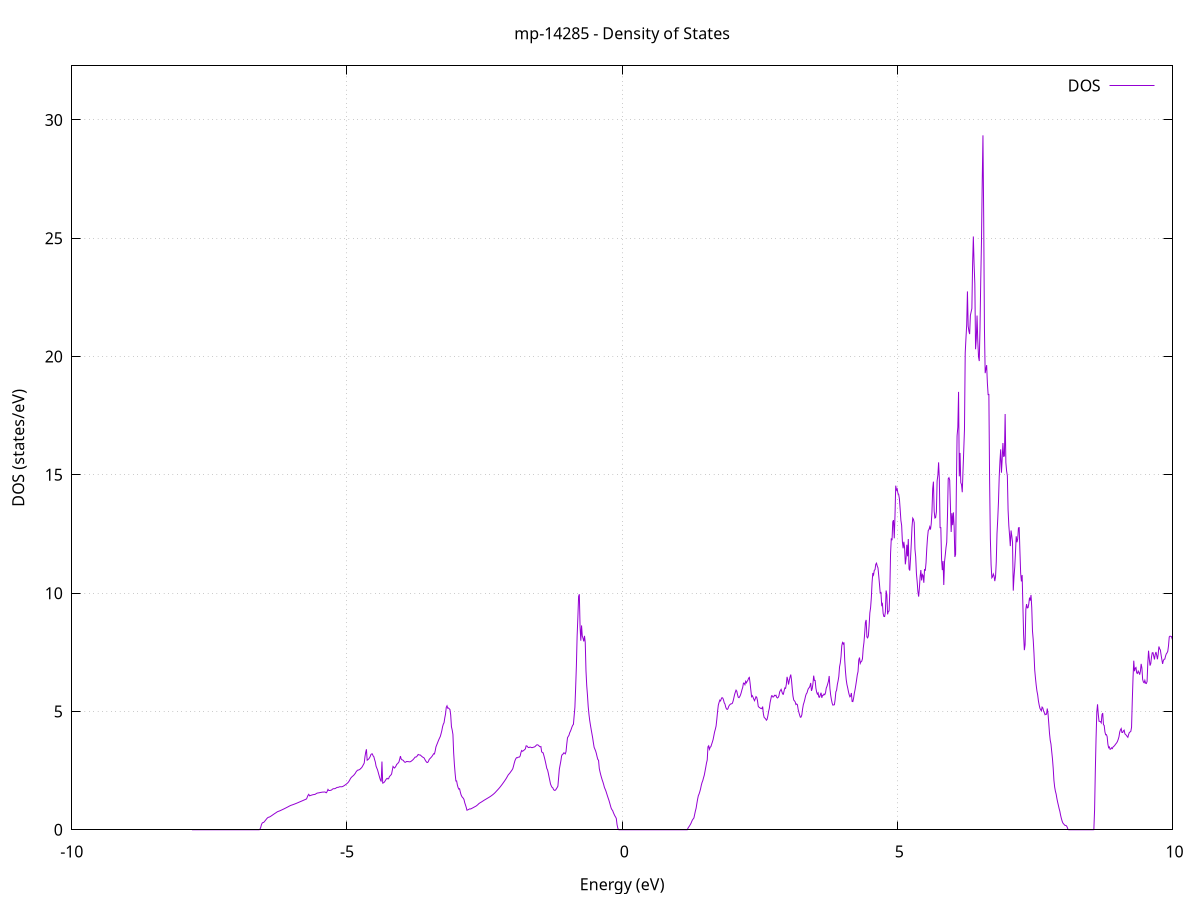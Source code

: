 set title 'mp-14285 - Density of States'
set xlabel 'Energy (eV)'
set ylabel 'DOS (states/eV)'
set grid
set xrange [-10:10]
set yrange [0:32.285]
set xzeroaxis lt -1
set terminal png size 800,600
set output 'mp-14285_dos_gnuplot.png'
plot '-' using 1:2 with lines title 'DOS'
-7.816400 0.000000
-7.803000 0.000000
-7.789600 0.000000
-7.776100 0.000000
-7.762700 0.000000
-7.749300 0.000000
-7.735800 0.000000
-7.722400 0.000000
-7.709000 0.000000
-7.695500 0.000000
-7.682100 0.000000
-7.668700 0.000000
-7.655200 0.000000
-7.641800 0.000000
-7.628400 0.000000
-7.614900 0.000000
-7.601500 0.000000
-7.588100 0.000000
-7.574600 0.000000
-7.561200 0.000000
-7.547800 0.000000
-7.534300 0.000000
-7.520900 0.000000
-7.507500 0.000000
-7.494000 0.000000
-7.480600 0.000000
-7.467200 0.000000
-7.453700 0.000000
-7.440300 0.000000
-7.426900 0.000000
-7.413500 0.000000
-7.400000 0.000000
-7.386600 0.000000
-7.373200 0.000000
-7.359700 0.000000
-7.346300 0.000000
-7.332900 0.000000
-7.319400 0.000000
-7.306000 0.000000
-7.292600 0.000000
-7.279100 0.000000
-7.265700 0.000000
-7.252300 0.000000
-7.238800 0.000000
-7.225400 0.000000
-7.212000 0.000000
-7.198500 0.000000
-7.185100 0.000000
-7.171700 0.000000
-7.158200 0.000000
-7.144800 0.000000
-7.131400 0.000000
-7.117900 0.000000
-7.104500 0.000000
-7.091100 0.000000
-7.077600 0.000000
-7.064200 0.000000
-7.050800 0.000000
-7.037300 0.000000
-7.023900 0.000000
-7.010500 0.000000
-6.997100 0.000000
-6.983600 0.000000
-6.970200 0.000000
-6.956800 0.000000
-6.943300 0.000000
-6.929900 0.000000
-6.916500 0.000000
-6.903000 0.000000
-6.889600 0.000000
-6.876200 0.000000
-6.862700 0.000000
-6.849300 0.000000
-6.835900 0.000000
-6.822400 0.000000
-6.809000 0.000000
-6.795600 0.000000
-6.782100 0.000000
-6.768700 0.000000
-6.755300 0.000000
-6.741800 0.000000
-6.728400 0.000000
-6.715000 0.000000
-6.701500 0.000000
-6.688100 0.000000
-6.674700 0.000000
-6.661200 0.000000
-6.647800 0.000000
-6.634400 0.000000
-6.621000 0.000000
-6.607500 0.000000
-6.594100 0.000200
-6.580700 0.027500
-6.567200 0.101100
-6.553800 0.218000
-6.540400 0.283600
-6.526900 0.306000
-6.513500 0.310500
-6.500100 0.345400
-6.486600 0.383600
-6.473200 0.423000
-6.459800 0.462100
-6.446300 0.498500
-6.432900 0.522000
-6.419500 0.533100
-6.406000 0.541700
-6.392600 0.559500
-6.379200 0.579800
-6.365700 0.600900
-6.352300 0.622700
-6.338900 0.644500
-6.325400 0.666400
-6.312000 0.687100
-6.298600 0.707300
-6.285100 0.728700
-6.271700 0.750900
-6.258300 0.768200
-6.244800 0.780000
-6.231400 0.790100
-6.218000 0.803600
-6.204600 0.817700
-6.191100 0.832200
-6.177700 0.846900
-6.164300 0.861800
-6.150800 0.876500
-6.137400 0.891400
-6.124000 0.907300
-6.110500 0.923600
-6.097100 0.939600
-6.083700 0.955500
-6.070200 0.971500
-6.056800 0.988100
-6.043400 1.005000
-6.029900 1.021000
-6.016500 1.034200
-6.003100 1.044600
-5.989600 1.054800
-5.976200 1.066500
-5.962800 1.078200
-5.949300 1.090100
-5.935900 1.102400
-5.922500 1.114900
-5.909000 1.127800
-5.895600 1.140800
-5.882200 1.154300
-5.868700 1.168100
-5.855300 1.181700
-5.841900 1.194800
-5.828500 1.207900
-5.815000 1.221400
-5.801600 1.235000
-5.788200 1.248600
-5.774700 1.262300
-5.761300 1.276100
-5.747900 1.290000
-5.734400 1.304000
-5.721000 1.382400
-5.707600 1.456600
-5.694100 1.497800
-5.680700 1.435500
-5.667300 1.445700
-5.653800 1.456100
-5.640400 1.466400
-5.627000 1.476300
-5.613500 1.484100
-5.600100 1.488700
-5.586700 1.494300
-5.573200 1.503700
-5.559800 1.527900
-5.546400 1.544500
-5.532900 1.554700
-5.519500 1.558600
-5.506100 1.563500
-5.492600 1.570500
-5.479200 1.578600
-5.465800 1.583200
-5.452300 1.589500
-5.438900 1.593700
-5.425500 1.593500
-5.412100 1.596100
-5.398600 1.597500
-5.385200 1.571900
-5.371800 1.566000
-5.358300 1.631000
-5.344900 1.706700
-5.331500 1.661400
-5.318000 1.660200
-5.304600 1.664000
-5.291200 1.670200
-5.277700 1.685900
-5.264300 1.714100
-5.250900 1.733900
-5.237400 1.735300
-5.224000 1.735500
-5.210600 1.747200
-5.197100 1.767300
-5.183700 1.786900
-5.170300 1.792200
-5.156800 1.794500
-5.143400 1.806900
-5.130000 1.820400
-5.116500 1.818000
-5.103100 1.816400
-5.089700 1.819300
-5.076200 1.831800
-5.062800 1.848200
-5.049400 1.867800
-5.036000 1.889000
-5.022500 1.912300
-5.009100 1.936100
-4.995700 1.962200
-4.982200 1.991900
-4.968800 2.030700
-4.955400 2.081300
-4.941900 2.139700
-4.928500 2.191600
-4.915100 2.225300
-4.901600 2.256300
-4.888200 2.280600
-4.874800 2.310300
-4.861300 2.349800
-4.847900 2.389400
-4.834500 2.447600
-4.821000 2.485400
-4.807600 2.518700
-4.794200 2.522400
-4.780700 2.535100
-4.767300 2.545600
-4.753900 2.585300
-4.740400 2.607200
-4.727000 2.646200
-4.713600 2.701600
-4.700100 2.759400
-4.686700 2.819100
-4.673300 3.080800
-4.659800 3.271100
-4.646400 3.401600
-4.633000 2.940500
-4.619600 2.963400
-4.606100 2.989200
-4.592700 3.031500
-4.579300 3.089100
-4.565800 3.175300
-4.552400 3.205500
-4.539000 3.207700
-4.525500 3.124300
-4.512100 3.091300
-4.498700 2.970500
-4.485200 2.867200
-4.471800 2.692600
-4.458400 2.610000
-4.444900 2.535000
-4.431500 2.423100
-4.418100 2.306600
-4.404600 2.196200
-4.391200 2.100600
-4.377800 2.039000
-4.364300 2.884600
-4.350900 1.972600
-4.337500 1.982300
-4.324000 2.006800
-4.310600 2.048300
-4.297200 2.102800
-4.283700 2.147800
-4.270300 2.174400
-4.256900 2.147800
-4.243500 2.157600
-4.230000 2.242500
-4.216600 2.279000
-4.203200 2.311600
-4.189700 2.354000
-4.176300 2.512000
-4.162900 2.676800
-4.149400 2.638100
-4.136000 2.609600
-4.122600 2.644400
-4.109100 2.696800
-4.095700 2.766100
-4.082300 2.788800
-4.068800 2.826900
-4.055400 2.869000
-4.042000 2.985600
-4.028500 3.114100
-4.015100 2.993500
-4.001700 2.957600
-3.988200 2.949400
-3.974800 2.927300
-3.961400 2.881200
-3.947900 2.853100
-3.934500 2.853100
-3.921100 2.882900
-3.907600 2.884900
-3.894200 2.880700
-3.880800 2.878400
-3.867300 2.871700
-3.853900 2.872400
-3.840500 2.885200
-3.827100 2.908200
-3.813600 2.934000
-3.800200 2.961300
-3.786800 2.995700
-3.773300 3.036600
-3.759900 3.075100
-3.746500 3.071400
-3.733000 3.092000
-3.719600 3.136500
-3.706200 3.183300
-3.692700 3.164700
-3.679300 3.162300
-3.665900 3.157900
-3.652400 3.126300
-3.639000 3.099000
-3.625600 3.073600
-3.612100 3.056500
-3.598700 3.036300
-3.585300 2.976100
-3.571800 2.918800
-3.558400 2.874500
-3.545000 2.842000
-3.531500 2.849200
-3.518100 2.902100
-3.504700 2.979300
-3.491200 3.007900
-3.477800 3.042500
-3.464400 3.075900
-3.451000 3.116100
-3.437500 3.165500
-3.424100 3.215800
-3.410700 3.203600
-3.397200 3.328400
-3.383800 3.498200
-3.370400 3.579700
-3.356900 3.657800
-3.343500 3.738400
-3.330100 3.815300
-3.316600 3.883200
-3.303200 3.950300
-3.289800 4.064900
-3.276300 4.189400
-3.262900 4.355300
-3.249500 4.461800
-3.236000 4.524000
-3.222600 4.731200
-3.209200 4.891100
-3.195700 5.175300
-3.182300 5.238800
-3.168900 5.137500
-3.155400 5.148000
-3.142000 5.113500
-3.128600 5.081200
-3.115100 4.848600
-3.101700 4.355900
-3.088300 4.221200
-3.074800 4.029700
-3.061400 3.246800
-3.048000 2.757400
-3.034600 2.373600
-3.021100 2.063500
-3.007700 2.065100
-2.994300 1.897700
-2.980800 1.785500
-2.967400 1.717900
-2.954000 1.734300
-2.940500 1.593900
-2.927100 1.480500
-2.913700 1.411700
-2.900200 1.364000
-2.886800 1.336300
-2.873400 1.276800
-2.859900 1.141800
-2.846500 1.049000
-2.833100 0.948400
-2.819600 0.826200
-2.806200 0.839300
-2.792800 0.854300
-2.779300 0.871400
-2.765900 0.885600
-2.752500 0.877900
-2.739000 0.895700
-2.725600 0.912100
-2.712200 0.928200
-2.698700 0.945600
-2.685300 0.962500
-2.671900 0.979900
-2.658500 0.996100
-2.645000 1.017200
-2.631600 1.043100
-2.618200 1.070400
-2.604700 1.103300
-2.591300 1.125600
-2.577900 1.145400
-2.564400 1.163300
-2.551000 1.183000
-2.537600 1.202500
-2.524100 1.223600
-2.510700 1.244200
-2.497300 1.263400
-2.483800 1.281300
-2.470400 1.300200
-2.457000 1.319200
-2.443500 1.337600
-2.430100 1.356200
-2.416700 1.375200
-2.403200 1.395100
-2.389800 1.415600
-2.376400 1.437700
-2.362900 1.460800
-2.349500 1.484900
-2.336100 1.510600
-2.322600 1.538500
-2.309200 1.568900
-2.295800 1.602600
-2.282300 1.637400
-2.268900 1.670200
-2.255500 1.704100
-2.242100 1.739200
-2.228600 1.775600
-2.215200 1.813700
-2.201800 1.853600
-2.188300 1.894300
-2.174900 1.936200
-2.161500 1.980700
-2.148000 2.024700
-2.134600 2.069200
-2.121200 2.116200
-2.107700 2.163900
-2.094300 2.217500
-2.080900 2.274400
-2.067400 2.327200
-2.054000 2.360100
-2.040600 2.396200
-2.027100 2.442300
-2.013700 2.484400
-2.000300 2.528200
-1.986800 2.583100
-1.973400 2.696100
-1.960000 2.821000
-1.946500 2.927700
-1.933100 2.998100
-1.919700 3.046700
-1.906200 3.041400
-1.892800 3.063800
-1.879400 3.069700
-1.866000 3.074500
-1.852500 3.122400
-1.839100 3.264100
-1.825700 3.349000
-1.812200 3.317300
-1.798800 3.334600
-1.785400 3.358900
-1.771900 3.389500
-1.758500 3.415100
-1.745100 3.546500
-1.731600 3.545400
-1.718200 3.506000
-1.704800 3.477200
-1.691300 3.474600
-1.677900 3.493300
-1.664500 3.492000
-1.651000 3.476800
-1.637600 3.470100
-1.624200 3.478500
-1.610700 3.489600
-1.597300 3.498400
-1.583900 3.513500
-1.570400 3.545300
-1.557000 3.580500
-1.543600 3.592100
-1.530100 3.584300
-1.516700 3.563000
-1.503300 3.525500
-1.489800 3.507100
-1.476400 3.517800
-1.463000 3.300300
-1.449600 3.261600
-1.436100 3.253200
-1.422700 3.144600
-1.409300 3.023500
-1.395800 2.890700
-1.382400 2.746400
-1.369000 2.591900
-1.355500 2.531900
-1.342100 2.398200
-1.328700 2.240600
-1.315200 2.093400
-1.301800 1.936300
-1.288400 1.859900
-1.274900 1.798300
-1.261500 1.778700
-1.248100 1.707900
-1.234600 1.671700
-1.221200 1.664400
-1.207800 1.685200
-1.194300 1.735800
-1.180900 1.783200
-1.167500 1.843800
-1.154000 2.204500
-1.140600 2.566900
-1.127200 2.737300
-1.113700 2.906700
-1.100300 3.118500
-1.086900 3.185700
-1.073500 3.197700
-1.060000 3.251700
-1.046600 3.238200
-1.033200 3.208400
-1.019700 3.303400
-1.006300 3.617800
-0.992900 3.889200
-0.979400 3.944500
-0.966000 3.995400
-0.952600 4.104000
-0.939100 4.166600
-0.925700 4.248600
-0.912300 4.340000
-0.898800 4.414800
-0.885400 4.454000
-0.872000 4.819700
-0.858500 5.176200
-0.845100 5.990300
-0.831700 6.909000
-0.818200 8.174000
-0.804800 8.958700
-0.791400 9.862300
-0.777900 9.954400
-0.764500 8.582900
-0.751100 7.990800
-0.737600 8.636900
-0.724200 8.188100
-0.710800 8.089900
-0.697300 7.961500
-0.683900 8.196400
-0.670500 7.917700
-0.657100 6.720800
-0.643600 6.095800
-0.630200 5.689500
-0.616800 5.212200
-0.603300 4.883600
-0.589900 4.629000
-0.576500 4.429200
-0.563000 4.241700
-0.549600 4.066100
-0.536200 3.891000
-0.522700 3.679900
-0.509300 3.487000
-0.495900 3.411000
-0.482400 3.333300
-0.469000 3.228400
-0.455600 3.090500
-0.442100 2.973800
-0.428700 2.936000
-0.415300 2.590200
-0.401800 2.443600
-0.388400 2.316100
-0.375000 2.204400
-0.361500 2.100400
-0.348100 2.010900
-0.334700 1.904600
-0.321200 1.783300
-0.307800 1.713100
-0.294400 1.633300
-0.281000 1.533400
-0.267500 1.434400
-0.254100 1.339900
-0.240700 1.250200
-0.227200 1.141300
-0.213800 1.029200
-0.200400 0.920900
-0.186900 0.853800
-0.173500 0.816800
-0.160100 0.731900
-0.146600 0.659600
-0.133200 0.592700
-0.119800 0.542100
-0.106300 0.478600
-0.092900 0.224500
-0.079500 0.074900
-0.066000 0.005400
-0.052600 0.000000
-0.039200 0.000000
-0.025700 0.000000
-0.012300 0.000000
0.001100 0.000000
0.014600 0.000000
0.028000 0.000000
0.041400 0.000000
0.054900 0.000000
0.068300 0.000000
0.081700 0.000000
0.095200 0.000000
0.108600 0.000000
0.122000 0.000000
0.135400 0.000000
0.148900 0.000000
0.162300 0.000000
0.175700 0.000000
0.189200 0.000000
0.202600 0.000000
0.216000 0.000000
0.229500 0.000000
0.242900 0.000000
0.256300 0.000000
0.269800 0.000000
0.283200 0.000000
0.296600 0.000000
0.310100 0.000000
0.323500 0.000000
0.336900 0.000000
0.350400 0.000000
0.363800 0.000000
0.377200 0.000000
0.390700 0.000000
0.404100 0.000000
0.417500 0.000000
0.431000 0.000000
0.444400 0.000000
0.457800 0.000000
0.471300 0.000000
0.484700 0.000000
0.498100 0.000000
0.511500 0.000000
0.525000 0.000000
0.538400 0.000000
0.551800 0.000000
0.565300 0.000000
0.578700 0.000000
0.592100 0.000000
0.605600 0.000000
0.619000 0.000000
0.632400 0.000000
0.645900 0.000000
0.659300 0.000000
0.672700 0.000000
0.686200 0.000000
0.699600 0.000000
0.713000 0.000000
0.726500 0.000000
0.739900 0.000000
0.753300 0.000000
0.766800 0.000000
0.780200 0.000000
0.793600 0.000000
0.807100 0.000000
0.820500 0.000000
0.833900 0.000000
0.847400 0.000000
0.860800 0.000000
0.874200 0.000000
0.887700 0.000000
0.901100 0.000000
0.914500 0.000000
0.927900 0.000000
0.941400 0.000000
0.954800 0.000000
0.968200 0.000000
0.981700 0.000000
0.995100 0.000000
1.008500 0.000000
1.022000 0.000000
1.035400 0.000000
1.048800 0.000000
1.062300 0.000000
1.075700 0.000000
1.089100 0.000000
1.102600 0.000000
1.116000 0.000000
1.129400 0.000000
1.142900 0.000000
1.156300 0.000000
1.169700 0.000000
1.183200 0.000000
1.196600 0.069600
1.210000 0.117800
1.223500 0.162500
1.236900 0.213600
1.250300 0.269800
1.263800 0.345500
1.277200 0.415100
1.290600 0.458100
1.304000 0.500400
1.317500 0.646600
1.330900 0.793000
1.344300 0.914100
1.357800 1.114500
1.371200 1.292000
1.384600 1.441800
1.398100 1.514200
1.411500 1.614100
1.424900 1.729600
1.438400 1.882100
1.451800 1.998400
1.465200 2.078200
1.478700 2.198000
1.492100 2.304800
1.505500 2.469100
1.519000 2.637200
1.532400 2.818600
1.545800 2.947500
1.559300 3.506700
1.572700 3.548200
1.586100 3.400400
1.599600 3.487100
1.613000 3.516600
1.626400 3.614900
1.639900 3.711700
1.653300 3.819800
1.666700 3.979500
1.680200 4.140100
1.693600 4.250400
1.707000 4.387600
1.720400 4.674800
1.733900 4.999500
1.747300 5.264400
1.760700 5.379700
1.774200 5.478600
1.787600 5.445000
1.801000 5.533000
1.814500 5.584500
1.827900 5.566700
1.841300 5.493100
1.854800 5.368100
1.868200 5.315800
1.881600 5.188800
1.895100 5.110400
1.908500 5.085500
1.921900 5.113900
1.935400 5.208700
1.948800 5.264400
1.962200 5.297000
1.975700 5.321900
1.989100 5.322800
2.002500 5.345400
2.016000 5.437000
2.029400 5.569600
2.042800 5.711700
2.056300 5.812400
2.069700 5.901400
2.083100 5.854900
2.096500 5.709400
2.110000 5.600200
2.123400 5.582800
2.136800 5.627800
2.150300 5.696400
2.163700 5.795300
2.177100 5.918500
2.190600 6.015000
2.204000 6.199400
2.217400 6.192700
2.230900 6.132900
2.244300 6.274200
2.257700 6.210100
2.271200 6.271600
2.284600 6.322700
2.298000 6.410100
2.311500 6.440300
2.324900 6.193500
2.338300 5.905500
2.351800 5.625800
2.365200 5.667900
2.378600 5.601100
2.392100 5.518900
2.405500 5.454500
2.418900 5.536700
2.432400 5.627600
2.445800 5.595400
2.459200 5.458900
2.472700 5.219500
2.486100 5.179100
2.499500 5.161300
2.512900 5.130500
2.526400 5.135700
2.539800 5.117100
2.553200 5.207100
2.566700 4.891300
2.580100 4.749700
2.593500 4.718700
2.607000 4.688100
2.620400 4.629700
2.633800 4.666600
2.647300 4.811400
2.660700 5.002100
2.674100 5.131900
2.687600 5.370100
2.701000 5.516200
2.714400 5.662800
2.727900 5.660700
2.741300 5.607300
2.754700 5.624100
2.768200 5.684200
2.781600 5.664800
2.795000 5.687500
2.808500 5.597200
2.821900 5.570200
2.835300 5.595000
2.848800 5.660100
2.862200 5.825700
2.875600 5.887300
2.889000 5.935200
2.902500 5.836600
2.915900 5.739000
2.929300 5.727200
2.942800 5.872100
2.956200 5.994300
2.969600 5.976700
2.983100 6.144700
2.996500 6.463000
3.009900 6.335900
3.023400 6.139700
3.036800 6.309200
3.050200 6.453100
3.063700 6.559700
3.077100 6.330900
3.090500 5.968800
3.104000 5.656500
3.117400 5.485100
3.130800 5.450900
3.144300 5.402500
3.157700 5.293100
3.171100 5.317800
3.184600 5.284600
3.198000 5.091200
3.211400 4.960800
3.224900 4.847900
3.238300 4.755900
3.251700 4.765900
3.265200 4.857800
3.278600 5.102300
3.292000 5.287000
3.305400 5.385500
3.318900 5.506400
3.332300 5.649400
3.345700 5.742500
3.359200 5.787300
3.372600 5.899100
3.386000 5.980600
3.399500 6.004400
3.412900 6.071800
3.426300 6.204400
3.439800 5.870600
3.453200 5.962400
3.466600 6.171700
3.480100 6.514400
3.493500 6.311400
3.506900 6.312000
3.520400 5.988700
3.533800 5.822200
3.547200 5.731700
3.560700 5.783900
3.574100 5.610100
3.587500 5.602200
3.601000 5.708000
3.614400 5.790800
3.627800 5.577100
3.641300 5.682200
3.654700 5.684800
3.668100 5.736100
3.681500 5.708500
3.695000 5.785300
3.708400 5.985300
3.721800 6.062300
3.735300 6.166100
3.748700 6.279000
3.762100 6.498800
3.775600 5.968200
3.789000 5.691700
3.802400 5.500700
3.815900 5.351900
3.829300 5.267500
3.842700 5.278100
3.856200 5.283700
3.869600 5.493700
3.883000 5.827100
3.896500 5.897200
3.909900 6.137600
3.923300 6.286800
3.936800 6.477900
3.950200 6.887600
3.963600 7.046000
3.977100 7.324000
3.990500 7.777100
4.003900 7.913700
4.017400 7.854700
4.030800 7.919000
4.044200 7.168000
4.057700 6.693700
4.071100 6.349100
4.084500 6.139700
4.097900 6.002000
4.111400 5.843500
4.124800 5.712600
4.138200 5.618400
4.151700 5.652200
4.165100 5.780000
4.178500 5.422900
4.192000 5.416000
4.205400 5.558900
4.218800 5.769200
4.232300 5.925700
4.245700 6.114500
4.259100 6.319100
4.272600 6.546000
4.286000 6.681300
4.299400 7.173300
4.312900 7.278700
4.326300 7.029900
4.339700 7.100100
4.353200 7.124800
4.366600 7.228700
4.380000 7.657600
4.393500 7.914400
4.406900 8.301700
4.420300 8.768400
4.433800 8.869100
4.447200 8.149900
4.460600 8.110400
4.474000 8.196700
4.487500 8.630000
4.500900 9.164400
4.514300 9.389500
4.527800 9.803100
4.541200 10.449600
4.554600 10.851500
4.568100 10.772300
4.581500 10.966900
4.594900 10.993700
4.608400 11.220600
4.621800 11.268600
4.635200 11.145800
4.648700 11.068200
4.662100 10.743000
4.675500 10.386100
4.689000 10.006700
4.702400 10.025500
4.715800 9.496700
4.729300 9.551300
4.742700 9.135100
4.756100 9.015500
4.769600 9.011600
4.783000 9.208200
4.796400 10.113100
4.809900 9.928000
4.823300 9.105000
4.836700 9.231500
4.850200 9.244800
4.863600 10.082600
4.877000 11.664400
4.890400 12.315400
4.903900 12.237600
4.917300 13.016700
4.930700 13.087300
4.944200 12.318000
4.957600 13.266800
4.971000 14.543900
4.984500 14.353900
4.997900 14.405400
5.011300 14.219400
5.024800 14.173700
5.038200 13.978000
5.051600 13.544200
5.065100 13.075000
5.078500 12.863300
5.091900 12.186000
5.105400 11.897700
5.118800 12.172200
5.132200 11.911100
5.145700 11.218200
5.159100 11.476100
5.172500 12.044600
5.186000 11.557600
5.199400 12.289100
5.212800 11.022500
5.226300 10.956700
5.239700 11.458200
5.253100 12.069900
5.266500 12.782700
5.280000 13.170500
5.293400 13.118000
5.306800 12.981600
5.320300 11.865000
5.333700 11.540000
5.347100 10.826900
5.360600 10.482400
5.374000 10.071800
5.387400 9.853700
5.400900 10.206500
5.414300 10.695600
5.427700 10.978300
5.441200 10.538900
5.454600 10.790200
5.468000 10.744600
5.481500 10.439500
5.494900 11.018300
5.508300 10.948000
5.521800 11.292100
5.535200 11.887800
5.548600 12.343700
5.562100 12.650300
5.575500 12.692400
5.588900 12.803600
5.602400 12.688800
5.615800 12.923800
5.629200 13.421200
5.642700 14.418500
5.656100 14.714200
5.669500 13.471100
5.682900 13.174600
5.696400 13.194700
5.709800 13.432200
5.723200 14.743900
5.736700 14.982900
5.750100 15.527300
5.763500 14.822800
5.777000 12.768400
5.790400 12.768700
5.803800 11.441000
5.817300 10.974000
5.830700 11.358300
5.844100 10.346200
5.857600 11.320400
5.871000 11.608400
5.884400 11.922100
5.897900 12.154000
5.911300 13.251800
5.924700 14.835400
5.938200 14.880700
5.951600 14.778700
5.965000 13.671000
5.978500 12.584500
5.991900 13.380200
6.005300 12.875200
6.018800 13.414900
6.032200 12.812300
6.045600 11.531100
6.059000 11.632400
6.072500 14.385000
6.085900 16.648400
6.099300 17.012400
6.112800 18.506500
6.126200 14.936900
6.139600 15.927400
6.153100 14.672400
6.166500 14.588200
6.179900 14.265300
6.193400 15.167700
6.206800 16.021400
6.220200 16.927100
6.233700 20.154300
6.247100 20.770300
6.260500 21.342200
6.274000 22.754500
6.287400 21.285400
6.300800 21.073600
6.314300 20.949900
6.327700 21.738000
6.341100 21.889000
6.354600 22.028100
6.368000 23.913600
6.381400 25.075700
6.394900 23.912100
6.408300 23.075400
6.421700 20.307800
6.435200 20.757300
6.448600 21.732600
6.462000 20.662900
6.475400 19.994000
6.488900 19.810000
6.502300 21.196100
6.515700 23.201000
6.529200 24.873700
6.542600 27.345700
6.556000 29.350300
6.569500 25.881300
6.582900 21.190600
6.596300 19.298600
6.609800 19.476900
6.623200 19.638000
6.636600 18.869600
6.650100 18.391700
6.663500 18.397500
6.676900 14.754400
6.690400 12.311400
6.703800 11.199900
6.717200 10.649600
6.730700 10.690800
6.744100 10.810800
6.757500 10.729300
6.771000 10.510000
6.784400 10.689000
6.797800 11.322400
6.811300 12.523800
6.824700 13.126500
6.838100 13.868200
6.851500 14.919700
6.865000 15.589900
6.878400 16.078900
6.891800 15.090600
6.905300 15.656900
6.918700 16.346400
6.932100 15.781800
6.945600 15.796300
6.959000 17.572400
6.972400 15.517800
6.985900 15.161700
6.999300 14.961500
7.012700 13.510600
7.026200 12.854000
7.039600 12.445400
7.053000 11.988000
7.066500 12.649500
7.079900 12.423700
7.093300 12.142700
7.106800 10.107500
7.120200 10.692400
7.133600 11.100500
7.147100 11.722700
7.160500 12.402600
7.173900 12.153100
7.187400 12.287300
7.200800 12.759900
7.214200 12.769400
7.227700 11.762000
7.241100 10.837700
7.254500 10.495500
7.267900 10.766600
7.281400 9.489300
7.294800 8.231500
7.308200 7.591400
7.321700 7.819900
7.335100 9.316400
7.348500 9.537800
7.362000 9.376300
7.375400 9.388100
7.388800 9.549000
7.402300 9.813000
7.415700 9.686300
7.429100 9.922700
7.442600 9.386800
7.456000 8.396100
7.469400 8.024900
7.482900 7.462400
7.496300 6.759400
7.509700 6.418300
7.523200 6.113800
7.536600 5.866900
7.550000 5.704200
7.563500 5.450800
7.576900 5.279800
7.590300 5.141300
7.603800 5.076100
7.617200 5.024600
7.630600 5.185200
7.644000 5.147700
7.657500 5.017700
7.670900 4.952100
7.684300 4.862100
7.697800 4.888400
7.711200 4.884000
7.724600 5.123400
7.738100 4.913400
7.751500 4.506600
7.764900 4.083300
7.778400 3.782700
7.791800 3.623100
7.805200 3.307100
7.818700 3.005600
7.832100 2.608200
7.845500 2.090300
7.859000 1.803600
7.872400 1.629500
7.885800 1.508700
7.899300 1.324400
7.912700 1.170900
7.926100 1.038100
7.939600 0.897900
7.953000 0.782600
7.966400 0.618100
7.979900 0.485200
7.993300 0.376100
8.006700 0.292600
8.020200 0.251200
8.033600 0.216700
8.047000 0.184000
8.060400 0.184600
8.073900 0.164200
8.087300 0.105900
8.100700 0.014500
8.114200 0.000000
8.127600 0.000000
8.141000 0.000000
8.154500 0.000000
8.167900 0.000000
8.181300 0.000000
8.194800 0.000000
8.208200 0.000000
8.221600 0.000000
8.235100 0.000000
8.248500 0.000000
8.261900 0.000000
8.275400 0.000000
8.288800 0.000000
8.302200 0.000000
8.315700 0.000000
8.329100 0.000000
8.342500 0.000000
8.356000 0.000000
8.369400 0.000000
8.382800 0.000000
8.396300 0.000000
8.409700 0.000000
8.423100 0.000000
8.436500 0.000000
8.450000 0.000000
8.463400 0.000000
8.476800 0.000000
8.490300 0.000000
8.503700 0.000000
8.517100 0.000000
8.530600 0.000000
8.544000 0.000000
8.557400 0.000000
8.570900 0.004400
8.584300 0.831100
8.597700 2.492200
8.611200 3.869300
8.624600 4.964800
8.638000 5.303800
8.651500 4.876800
8.664900 4.587500
8.678300 4.582800
8.691800 4.568800
8.705200 4.517200
8.718600 4.865900
8.732100 4.932500
8.745500 4.444000
8.758900 4.408700
8.772400 4.136200
8.785800 4.015000
8.799200 4.022700
8.812700 3.936300
8.826100 3.614900
8.839500 3.468000
8.852900 3.501000
8.866400 3.399700
8.879800 3.416000
8.893200 3.465200
8.906700 3.433100
8.920100 3.498500
8.933500 3.527500
8.947000 3.552600
8.960400 3.601400
8.973800 3.640800
8.987300 3.680500
9.000700 3.739600
9.014100 3.824900
9.027600 3.934200
9.041000 4.130500
9.054400 4.223500
9.067900 4.278700
9.081300 4.112100
9.094700 4.111100
9.108200 4.180000
9.121600 4.209800
9.135000 4.053800
9.148500 4.027500
9.161900 3.989400
9.175300 3.945500
9.188800 3.908200
9.202200 4.022800
9.215600 4.111100
9.229000 4.133000
9.242500 4.156600
9.255900 4.330400
9.269300 5.448700
9.282800 6.422400
9.296200 7.145200
9.309600 6.701300
9.323100 6.826600
9.336500 6.858000
9.349900 6.629900
9.363400 6.606200
9.376800 6.707000
9.390200 6.648200
9.403700 6.556000
9.417100 6.706200
9.430500 7.011000
9.444000 6.838700
9.457400 6.358100
9.470800 6.246500
9.484300 6.212100
9.497700 6.314700
9.511100 6.193800
9.524600 6.181100
9.538000 6.263400
9.551400 7.047200
9.564900 7.567700
9.578300 7.220500
9.591700 6.939700
9.605200 7.023600
9.618600 7.302900
9.632000 7.480400
9.645400 7.485600
9.658900 7.342000
9.672300 7.199400
9.685700 7.412000
9.699200 7.514100
9.712600 7.379300
9.726000 7.207100
9.739500 7.414800
9.752900 7.745700
9.766300 7.650500
9.779800 7.596600
9.793200 7.382900
9.806600 7.192500
9.820100 7.011600
9.833500 7.149700
9.846900 7.204100
9.860400 7.213700
9.873800 7.342200
9.887200 7.434200
9.900700 7.476100
9.914100 7.542900
9.927500 7.777600
9.941000 8.151000
9.954400 8.182400
9.967800 8.175600
9.981300 8.165200
9.994700 8.063600
10.008100 8.010600
10.021500 7.899700
10.035000 7.898200
10.048400 7.930700
10.061800 7.927800
10.075300 7.898300
10.088700 7.868400
10.102100 7.910600
10.115600 7.825100
10.129000 7.433500
10.142400 7.343400
10.155900 6.926600
10.169300 6.710000
10.182700 6.794400
10.196200 6.709600
10.209600 6.569500
10.223000 6.201200
10.236500 6.115500
10.249900 6.052900
10.263300 6.026100
10.276800 5.700900
10.290200 5.574500
10.303600 5.657000
10.317100 6.056500
10.330500 6.529300
10.343900 6.736800
10.357400 6.940000
10.370800 7.162800
10.384200 7.181500
10.397700 7.343600
10.411100 7.142600
10.424500 6.912800
10.437900 6.925900
10.451400 7.140700
10.464800 7.507100
10.478200 7.672200
10.491700 7.756900
10.505100 7.650700
10.518500 7.784300
10.532000 7.673300
10.545400 7.564200
10.558800 7.462700
10.572300 7.374500
10.585700 7.055400
10.599100 7.124500
10.612600 7.041700
10.626000 6.780200
10.639400 6.384200
10.652900 6.118600
10.666300 6.110400
10.679700 5.927200
10.693200 5.753100
10.706600 5.669200
10.720000 5.573700
10.733500 5.516500
10.746900 5.439700
10.760300 5.385900
10.773800 5.295000
10.787200 5.347200
10.800600 5.122200
10.814000 5.078600
10.827500 5.007300
10.840900 4.949000
10.854300 4.910700
10.867800 4.882600
10.881200 4.870800
10.894600 4.868700
10.908100 5.015000
10.921500 5.257200
10.934900 5.155500
10.948400 5.425000
10.961800 5.695000
10.975200 5.644900
10.988700 5.688000
11.002100 5.602500
11.015500 5.578300
11.029000 5.602900
11.042400 5.417600
11.055800 5.349300
11.069300 5.140600
11.082700 4.941600
11.096100 4.832900
11.109600 4.739300
11.123000 4.684500
11.136400 4.630900
11.149900 4.581900
11.163300 4.543800
11.176700 4.524700
11.190200 4.500100
11.203600 4.487000
11.217000 4.458000
11.230400 4.396600
11.243900 4.366900
11.257300 4.270300
11.270700 4.182500
11.284200 4.201300
11.297600 4.334400
11.311000 4.499100
11.324500 4.436500
11.337900 4.379100
11.351300 4.302200
11.364800 4.265200
11.378200 4.167900
11.391600 4.118900
11.405100 4.123500
11.418500 4.193900
11.431900 4.219800
11.445400 4.244100
11.458800 4.243600
11.472200 4.271700
11.485700 4.255300
11.499100 4.210900
11.512500 4.195100
11.526000 4.149600
11.539400 4.121800
11.552800 4.114300
11.566300 4.102400
11.579700 4.091500
11.593100 4.063200
11.606500 4.013900
11.620000 3.984800
11.633400 3.959900
11.646800 3.936900
11.660300 3.961400
11.673700 4.004600
11.687100 4.057300
11.700600 4.124500
11.714000 4.327800
11.727400 4.456400
11.740900 4.516000
11.754300 4.427900
11.767700 4.308400
11.781200 4.245700
11.794600 4.182500
11.808000 4.187600
11.821500 4.204800
11.834900 4.222900
11.848300 4.234100
11.861800 4.241900
11.875200 4.223900
11.888600 4.188700
11.902100 4.160400
11.915500 4.103200
11.928900 4.019200
11.942400 3.909700
11.955800 3.735400
11.969200 3.592600
11.982700 3.452400
11.996100 3.440400
12.009500 3.333600
12.022900 3.401900
12.036400 3.412700
12.049800 3.427400
12.063200 3.585000
12.076700 3.632100
12.090100 3.585600
12.103500 3.688100
12.117000 3.821200
12.130400 3.941900
12.143800 3.965500
12.157300 4.015300
12.170700 4.091200
12.184100 4.231600
12.197600 4.323700
12.211000 4.386500
12.224400 4.388600
12.237900 4.529000
12.251300 4.761900
12.264700 4.787600
12.278200 4.790200
12.291600 4.810300
12.305000 4.819200
12.318500 4.923300
12.331900 4.999100
12.345300 5.035400
12.358800 5.093000
12.372200 5.204500
12.385600 5.419300
12.399000 5.592100
12.412500 5.731100
12.425900 5.822600
12.439300 5.938400
12.452800 6.109700
12.466200 6.313100
12.479600 6.381800
12.493100 6.484600
12.506500 6.670200
12.519900 6.777500
12.533400 6.392900
12.546800 6.467600
12.560200 6.473700
12.573700 6.291300
12.587100 6.029600
12.600500 5.929200
12.614000 5.952100
12.627400 6.057000
12.640800 6.441000
12.654300 6.393400
12.667700 6.588700
12.681100 6.864700
12.694600 6.868700
12.708000 6.921400
12.721400 6.885400
12.734900 6.863500
12.748300 6.947000
12.761700 6.906500
12.775200 6.926400
12.788600 7.032800
12.802000 7.089800
12.815400 7.222800
12.828900 6.927000
12.842300 6.816600
12.855700 6.750800
12.869200 6.760200
12.882600 6.568500
12.896000 5.997600
12.909500 5.508900
12.922900 5.338400
12.936300 5.200400
12.949800 5.337100
12.963200 5.773600
12.976600 5.988300
12.990100 6.492600
13.003500 6.900200
13.016900 7.279100
13.030400 7.419000
13.043800 7.249800
13.057200 7.085900
13.070700 7.068800
13.084100 7.062000
13.097500 7.005600
13.111000 6.843600
13.124400 6.740500
13.137800 6.802400
13.151300 6.700300
13.164700 6.588300
13.178100 6.603700
13.191500 6.310900
13.205000 6.268000
13.218400 6.301300
13.231800 6.410500
13.245300 6.475000
13.258700 6.588500
13.272100 6.584800
13.285600 6.176500
13.299000 5.718000
13.312400 5.355100
13.325900 5.169900
13.339300 5.085100
13.352700 4.994300
13.366200 4.879800
13.379600 4.786100
13.393000 4.772400
13.406500 4.741000
13.419900 4.647900
13.433300 4.515200
13.446800 4.286800
13.460200 4.120000
13.473600 3.965700
13.487100 3.816600
13.500500 3.685500
13.513900 3.577800
13.527400 3.509900
13.540800 3.514400
13.554200 3.506500
13.567700 3.433900
13.581100 3.383700
13.594500 3.334800
13.607900 3.287600
13.621400 3.339400
13.634800 3.210700
13.648200 2.858600
13.661700 2.683000
13.675100 2.479300
13.688500 2.290200
13.702000 2.138600
13.715400 2.049100
13.728800 1.965200
13.742300 1.888200
13.755700 1.815300
13.769100 1.750800
13.782600 1.697400
13.796000 1.671900
13.809400 1.623500
13.822900 1.558500
13.836300 1.485000
13.849700 1.438100
13.863200 1.398300
13.876600 1.369700
13.890000 1.348800
13.903500 1.335800
13.916900 1.331600
13.930300 1.336900
13.943800 1.457900
13.957200 1.537900
13.970600 1.564500
13.984000 1.602400
13.997500 1.665900
14.010900 1.721900
14.024300 1.758600
14.037800 1.794800
14.051200 1.962900
14.064600 2.049600
14.078100 1.913000
14.091500 1.907300
14.104900 2.076200
14.118400 2.047800
14.131800 2.115800
14.145200 2.129900
14.158700 2.181500
14.172100 2.248800
14.185500 2.330000
14.199000 2.361100
14.212400 2.410700
14.225800 2.506900
14.239300 2.581400
14.252700 2.649500
14.266100 2.711200
14.279600 2.777000
14.293000 2.852000
14.306400 2.949200
14.319900 3.063000
14.333300 3.158600
14.346700 3.221900
14.360200 3.249100
14.373600 3.321900
14.387000 3.458900
14.400400 3.501200
14.413900 3.490600
14.427300 3.587200
14.440700 3.643800
14.454200 3.706500
14.467600 3.804500
14.481000 3.944800
14.494500 4.001100
14.507900 4.066200
14.521300 4.155800
14.534800 4.239400
14.548200 4.321600
14.561600 4.404900
14.575100 4.835000
14.588500 4.548300
14.601900 4.369900
14.615400 4.312900
14.628800 4.302800
14.642200 4.317300
14.655700 4.311200
14.669100 4.515800
14.682500 4.391500
14.696000 4.377000
14.709400 4.380500
14.722800 4.379200
14.736300 4.413200
14.749700 4.452500
14.763100 4.514000
14.776500 4.617000
14.790000 4.740900
14.803400 4.834700
14.816800 4.934200
14.830300 5.055200
14.843700 4.993000
14.857100 4.977800
14.870600 5.019500
14.884000 5.098100
14.897400 5.003000
14.910900 4.855000
14.924300 4.691100
14.937700 4.576400
14.951200 4.509200
14.964600 4.580900
14.978000 4.492300
14.991500 4.595500
15.004900 4.659200
15.018300 4.810500
15.031800 5.026900
15.045200 5.208300
15.058600 5.249400
15.072100 5.544900
15.085500 5.855200
15.098900 5.953300
15.112400 6.153500
15.125800 6.352700
15.139200 6.519900
15.152700 6.505900
15.166100 6.549500
15.179500 6.654000
15.192900 6.872700
15.206400 6.883000
15.219800 7.143600
15.233200 7.038800
15.246700 6.768000
15.260100 6.415000
15.273500 6.141100
15.287000 5.990200
15.300400 5.653900
15.313800 5.503300
15.327300 5.359200
15.340700 5.297500
15.354100 5.180500
15.367600 5.155400
15.381000 5.102000
15.394400 5.154800
15.407900 5.168000
15.421300 5.279200
15.434700 5.439900
15.448200 5.615300
15.461600 5.709300
15.475000 5.814200
15.488500 5.918500
15.501900 6.021600
15.515300 5.964200
15.528800 5.858500
15.542200 5.895200
15.555600 5.903200
15.569000 5.872800
15.582500 5.858500
15.595900 5.885500
15.609300 5.982300
15.622800 6.134200
15.636200 6.179700
15.649600 6.209200
15.663100 6.243800
15.676500 6.048700
15.689900 5.853500
15.703400 5.722600
15.716800 5.622700
15.730200 5.474200
15.743700 5.388300
15.757100 5.346200
15.770500 5.357400
15.784000 5.715600
15.797400 5.371100
15.810800 5.482000
15.824300 5.414200
15.837700 5.421000
15.851100 5.393900
15.864600 5.374100
15.878000 5.324700
15.891400 5.333400
15.904900 5.309600
15.918300 5.318800
15.931700 5.433900
15.945200 5.395100
15.958600 5.481900
15.972000 5.895600
15.985400 5.936700
15.998900 5.782000
16.012300 5.773600
16.025700 5.796400
16.039200 5.841700
16.052600 5.971700
16.066000 5.997100
16.079500 6.051200
16.092900 6.165200
16.106300 6.445400
16.119800 6.460100
16.133200 6.513100
16.146600 6.315900
16.160100 6.175900
16.173500 6.197300
16.186900 6.111500
16.200400 6.121600
16.213800 6.055200
16.227200 6.113100
16.240700 6.289800
16.254100 6.377100
16.267500 6.383500
16.281000 6.441600
16.294400 6.510900
16.307800 6.427300
16.321300 6.405000
16.334700 6.401100
16.348100 6.331500
16.361500 6.302700
16.375000 6.227800
16.388400 6.090000
16.401800 6.005200
16.415300 5.904700
16.428700 5.736000
16.442100 5.556900
16.455600 5.404400
16.469000 5.295800
16.482400 5.216500
16.495900 5.120500
16.509300 5.071500
16.522700 5.029100
16.536200 4.932200
16.549600 4.873800
16.563000 4.860600
16.576500 4.809100
16.589900 4.816800
16.603300 4.856600
16.616800 4.906600
16.630200 5.009400
16.643600 5.133500
16.657100 5.225900
16.670500 5.300900
16.683900 5.385700
16.697400 5.595800
16.710800 5.763300
16.724200 5.843500
16.737700 5.747900
16.751100 5.562300
16.764500 5.534100
16.777900 5.444400
16.791400 5.375500
16.804800 5.225500
16.818200 5.025100
16.831700 4.808400
16.845100 4.512700
16.858500 4.183700
16.872000 3.953500
16.885400 3.646000
16.898800 3.358000
16.912300 3.192800
16.925700 3.131700
16.939100 3.124800
16.952600 3.222500
16.966000 3.357200
16.979400 3.593200
16.992900 3.768800
17.006300 3.747200
17.019700 3.605900
17.033200 3.550200
17.046600 3.453200
17.060000 3.233600
17.073500 3.059300
17.086900 2.930900
17.100300 2.660400
17.113800 2.362400
17.127200 2.085600
17.140600 1.857600
17.154000 1.768500
17.167500 1.697400
17.180900 1.624900
17.194300 1.542200
17.207800 1.463900
17.221200 1.396200
17.234600 1.347700
17.248100 1.320300
17.261500 1.302600
17.274900 1.229800
17.288400 1.151600
17.301800 1.075400
17.315200 0.996500
17.328700 0.919600
17.342100 0.840900
17.355500 0.768200
17.369000 0.709800
17.382400 0.664800
17.395800 0.628100
17.409300 0.593500
17.422700 0.557500
17.436100 0.523300
17.449600 0.491400
17.463000 0.462500
17.476400 0.436600
17.489900 0.413500
17.503300 0.392100
17.516700 0.370900
17.530200 0.345900
17.543600 0.316300
17.557000 0.286900
17.570400 0.259600
17.583900 0.224200
17.597300 0.196200
17.610700 0.171700
17.624200 0.150800
17.637600 0.132400
17.651000 0.113800
17.664500 0.095000
17.677900 0.077100
17.691300 0.060900
17.704800 0.046600
17.718200 0.034200
17.731600 0.023600
17.745100 0.015100
17.758500 0.008600
17.771900 0.004300
17.785400 0.002100
17.798800 0.000900
17.812200 0.000300
17.825700 0.000000
17.839100 0.000000
17.852500 0.000000
17.866000 0.000000
17.879400 0.000000
17.892800 0.000000
17.906300 0.000000
17.919700 0.000000
17.933100 0.000000
17.946500 0.000000
17.960000 0.000000
17.973400 0.000000
17.986800 0.000000
18.000300 0.000000
18.013700 0.000000
18.027100 0.000000
18.040600 0.000000
18.054000 0.000000
18.067400 0.000000
18.080900 0.000000
18.094300 0.000000
18.107700 0.000000
18.121200 0.000000
18.134600 0.000000
18.148000 0.000000
18.161500 0.000000
18.174900 0.000000
18.188300 0.000000
18.201800 0.000000
18.215200 0.000000
18.228600 0.000000
18.242100 0.000000
18.255500 0.000000
18.268900 0.000000
18.282400 0.000000
18.295800 0.000000
18.309200 0.000000
18.322700 0.000000
18.336100 0.000000
18.349500 0.000000
18.362900 0.000000
18.376400 0.000000
18.389800 0.000000
18.403200 0.000000
18.416700 0.000000
18.430100 0.000000
18.443500 0.000000
18.457000 0.000000
18.470400 0.000000
18.483800 0.000000
18.497300 0.000000
18.510700 0.000000
18.524100 0.000000
18.537600 0.000000
18.551000 0.000000
18.564400 0.000000
18.577900 0.000000
18.591300 0.000000
18.604700 0.000000
18.618200 0.000000
18.631600 0.000000
18.645000 0.000000
18.658500 0.000000
18.671900 0.000000
18.685300 0.000000
18.698800 0.000000
18.712200 0.000000
18.725600 0.000000
18.739000 0.000000
18.752500 0.000000
18.765900 0.000000
18.779300 0.000000
18.792800 0.000000
18.806200 0.000000
18.819600 0.000000
18.833100 0.000000
18.846500 0.000000
18.859900 0.000000
18.873400 0.000000
18.886800 0.000000
18.900200 0.000000
18.913700 0.000000
18.927100 0.000000
18.940500 0.000000
18.954000 0.000000
18.967400 0.000000
18.980800 0.000000
18.994300 0.000000
19.007700 0.000000
19.021100 0.000000
19.034600 0.000000
19.048000 0.000000
e
